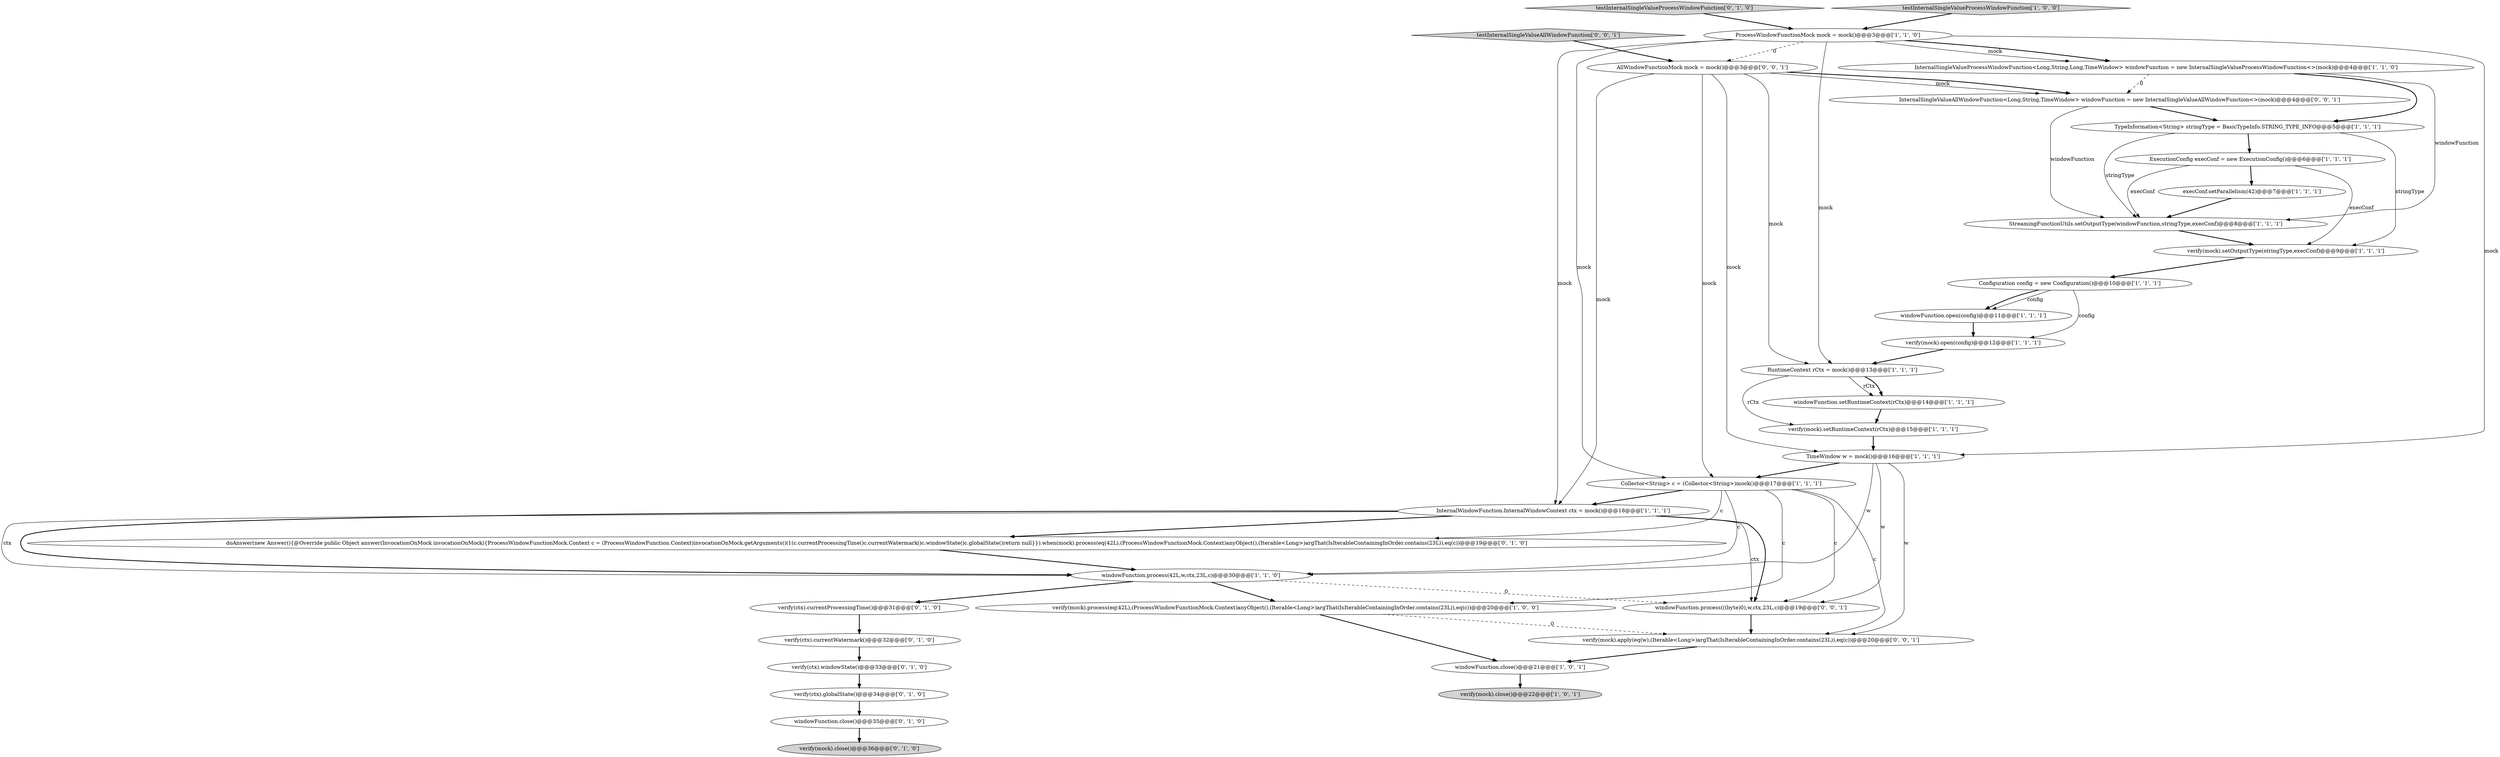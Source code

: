 digraph {
8 [style = filled, label = "RuntimeContext rCtx = mock()@@@13@@@['1', '1', '1']", fillcolor = white, shape = ellipse image = "AAA0AAABBB1BBB"];
0 [style = filled, label = "InternalSingleValueProcessWindowFunction<Long,String,Long,TimeWindow> windowFunction = new InternalSingleValueProcessWindowFunction<>(mock)@@@4@@@['1', '1', '0']", fillcolor = white, shape = ellipse image = "AAA0AAABBB1BBB"];
15 [style = filled, label = "TypeInformation<String> stringType = BasicTypeInfo.STRING_TYPE_INFO@@@5@@@['1', '1', '1']", fillcolor = white, shape = ellipse image = "AAA0AAABBB1BBB"];
12 [style = filled, label = "ProcessWindowFunctionMock mock = mock()@@@3@@@['1', '1', '0']", fillcolor = white, shape = ellipse image = "AAA0AAABBB1BBB"];
25 [style = filled, label = "verify(ctx).windowState()@@@33@@@['0', '1', '0']", fillcolor = white, shape = ellipse image = "AAA1AAABBB2BBB"];
24 [style = filled, label = "verify(ctx).globalState()@@@34@@@['0', '1', '0']", fillcolor = white, shape = ellipse image = "AAA1AAABBB2BBB"];
6 [style = filled, label = "verify(mock).setOutputType(stringType,execConf)@@@9@@@['1', '1', '1']", fillcolor = white, shape = ellipse image = "AAA0AAABBB1BBB"];
31 [style = filled, label = "testInternalSingleValueAllWindowFunction['0', '0', '1']", fillcolor = lightgray, shape = diamond image = "AAA0AAABBB3BBB"];
30 [style = filled, label = "windowFunction.process(((byte)0),w,ctx,23L,c)@@@19@@@['0', '0', '1']", fillcolor = white, shape = ellipse image = "AAA0AAABBB3BBB"];
21 [style = filled, label = "doAnswer(new Answer(){@Override public Object answer(InvocationOnMock invocationOnMock){ProcessWindowFunctionMock.Context c = (ProcessWindowFunction.Context)invocationOnMock.getArguments()(1(c.currentProcessingTime()c.currentWatermark()c.windowState()c.globalState()return null}}).when(mock).process(eq(42L),(ProcessWindowFunctionMock.Context)anyObject(),(Iterable<Long>)argThat(IsIterableContainingInOrder.contains(23L)),eq(c))@@@19@@@['0', '1', '0']", fillcolor = white, shape = ellipse image = "AAA1AAABBB2BBB"];
4 [style = filled, label = "windowFunction.open(config)@@@11@@@['1', '1', '1']", fillcolor = white, shape = ellipse image = "AAA0AAABBB1BBB"];
20 [style = filled, label = "windowFunction.process(42L,w,ctx,23L,c)@@@30@@@['1', '1', '0']", fillcolor = white, shape = ellipse image = "AAA0AAABBB1BBB"];
33 [style = filled, label = "AllWindowFunctionMock mock = mock()@@@3@@@['0', '0', '1']", fillcolor = white, shape = ellipse image = "AAA0AAABBB3BBB"];
3 [style = filled, label = "Configuration config = new Configuration()@@@10@@@['1', '1', '1']", fillcolor = white, shape = ellipse image = "AAA0AAABBB1BBB"];
19 [style = filled, label = "windowFunction.setRuntimeContext(rCtx)@@@14@@@['1', '1', '1']", fillcolor = white, shape = ellipse image = "AAA0AAABBB1BBB"];
7 [style = filled, label = "Collector<String> c = (Collector<String>)mock()@@@17@@@['1', '1', '1']", fillcolor = white, shape = ellipse image = "AAA0AAABBB1BBB"];
1 [style = filled, label = "verify(mock).open(config)@@@12@@@['1', '1', '1']", fillcolor = white, shape = ellipse image = "AAA0AAABBB1BBB"];
2 [style = filled, label = "InternalWindowFunction.InternalWindowContext ctx = mock()@@@18@@@['1', '1', '1']", fillcolor = white, shape = ellipse image = "AAA0AAABBB1BBB"];
26 [style = filled, label = "testInternalSingleValueProcessWindowFunction['0', '1', '0']", fillcolor = lightgray, shape = diamond image = "AAA0AAABBB2BBB"];
9 [style = filled, label = "windowFunction.close()@@@21@@@['1', '0', '1']", fillcolor = white, shape = ellipse image = "AAA0AAABBB1BBB"];
23 [style = filled, label = "verify(ctx).currentWatermark()@@@32@@@['0', '1', '0']", fillcolor = white, shape = ellipse image = "AAA1AAABBB2BBB"];
5 [style = filled, label = "ExecutionConfig execConf = new ExecutionConfig()@@@6@@@['1', '1', '1']", fillcolor = white, shape = ellipse image = "AAA0AAABBB1BBB"];
28 [style = filled, label = "verify(mock).close()@@@36@@@['0', '1', '0']", fillcolor = lightgray, shape = ellipse image = "AAA0AAABBB2BBB"];
17 [style = filled, label = "execConf.setParallelism(42)@@@7@@@['1', '1', '1']", fillcolor = white, shape = ellipse image = "AAA0AAABBB1BBB"];
32 [style = filled, label = "InternalSingleValueAllWindowFunction<Long,String,TimeWindow> windowFunction = new InternalSingleValueAllWindowFunction<>(mock)@@@4@@@['0', '0', '1']", fillcolor = white, shape = ellipse image = "AAA0AAABBB3BBB"];
29 [style = filled, label = "verify(mock).apply(eq(w),(Iterable<Long>)argThat(IsIterableContainingInOrder.contains(23L)),eq(c))@@@20@@@['0', '0', '1']", fillcolor = white, shape = ellipse image = "AAA0AAABBB3BBB"];
18 [style = filled, label = "StreamingFunctionUtils.setOutputType(windowFunction,stringType,execConf)@@@8@@@['1', '1', '1']", fillcolor = white, shape = ellipse image = "AAA0AAABBB1BBB"];
14 [style = filled, label = "TimeWindow w = mock()@@@16@@@['1', '1', '1']", fillcolor = white, shape = ellipse image = "AAA0AAABBB1BBB"];
10 [style = filled, label = "verify(mock).setRuntimeContext(rCtx)@@@15@@@['1', '1', '1']", fillcolor = white, shape = ellipse image = "AAA0AAABBB1BBB"];
27 [style = filled, label = "windowFunction.close()@@@35@@@['0', '1', '0']", fillcolor = white, shape = ellipse image = "AAA0AAABBB2BBB"];
22 [style = filled, label = "verify(ctx).currentProcessingTime()@@@31@@@['0', '1', '0']", fillcolor = white, shape = ellipse image = "AAA0AAABBB2BBB"];
11 [style = filled, label = "verify(mock).close()@@@22@@@['1', '0', '1']", fillcolor = lightgray, shape = ellipse image = "AAA0AAABBB1BBB"];
13 [style = filled, label = "testInternalSingleValueProcessWindowFunction['1', '0', '0']", fillcolor = lightgray, shape = diamond image = "AAA0AAABBB1BBB"];
16 [style = filled, label = "verify(mock).process(eq(42L),(ProcessWindowFunctionMock.Context)anyObject(),(Iterable<Long>)argThat(IsIterableContainingInOrder.contains(23L)),eq(c))@@@20@@@['1', '0', '0']", fillcolor = white, shape = ellipse image = "AAA0AAABBB1BBB"];
29->9 [style = bold, label=""];
12->0 [style = bold, label=""];
3->1 [style = solid, label="config"];
14->7 [style = bold, label=""];
12->0 [style = solid, label="mock"];
2->30 [style = solid, label="ctx"];
23->25 [style = bold, label=""];
2->20 [style = solid, label="ctx"];
19->10 [style = bold, label=""];
9->11 [style = bold, label=""];
12->33 [style = dashed, label="0"];
20->16 [style = bold, label=""];
27->28 [style = bold, label=""];
32->18 [style = solid, label="windowFunction"];
17->18 [style = bold, label=""];
25->24 [style = bold, label=""];
14->30 [style = solid, label="w"];
1->8 [style = bold, label=""];
20->22 [style = bold, label=""];
0->32 [style = dashed, label="0"];
33->32 [style = solid, label="mock"];
33->14 [style = solid, label="mock"];
0->18 [style = solid, label="windowFunction"];
33->32 [style = bold, label=""];
7->2 [style = bold, label=""];
7->30 [style = solid, label="c"];
12->7 [style = solid, label="mock"];
30->29 [style = bold, label=""];
4->1 [style = bold, label=""];
14->29 [style = solid, label="w"];
5->17 [style = bold, label=""];
15->6 [style = solid, label="stringType"];
13->12 [style = bold, label=""];
3->4 [style = solid, label="config"];
0->15 [style = bold, label=""];
7->29 [style = solid, label="c"];
5->18 [style = solid, label="execConf"];
7->21 [style = solid, label="c"];
8->10 [style = solid, label="rCtx"];
5->6 [style = solid, label="execConf"];
21->20 [style = bold, label=""];
33->8 [style = solid, label="mock"];
2->20 [style = bold, label=""];
20->30 [style = dashed, label="0"];
6->3 [style = bold, label=""];
14->20 [style = solid, label="w"];
12->2 [style = solid, label="mock"];
15->5 [style = bold, label=""];
2->30 [style = bold, label=""];
26->12 [style = bold, label=""];
7->16 [style = solid, label="c"];
33->2 [style = solid, label="mock"];
16->9 [style = bold, label=""];
24->27 [style = bold, label=""];
22->23 [style = bold, label=""];
12->8 [style = solid, label="mock"];
16->29 [style = dashed, label="0"];
31->33 [style = bold, label=""];
12->14 [style = solid, label="mock"];
32->15 [style = bold, label=""];
8->19 [style = solid, label="rCtx"];
10->14 [style = bold, label=""];
3->4 [style = bold, label=""];
2->21 [style = bold, label=""];
18->6 [style = bold, label=""];
8->19 [style = bold, label=""];
33->7 [style = solid, label="mock"];
7->20 [style = solid, label="c"];
15->18 [style = solid, label="stringType"];
}
